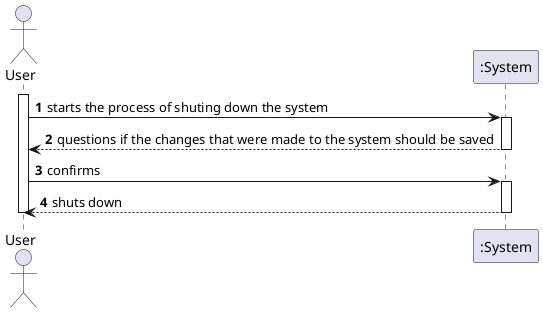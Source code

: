 @startuml SSD
autonumber
actor "User" as U
participant ":System" as S

'The user starts the process of shuting down the system.
'The system questions if the changes that were made to the system should be saved.
'The user confirms.
'The system saves all the data to a file and shuts down.

activate U
        U -> S : starts the process of shuting down the system
        activate S
                S --> U : questions if the changes that were made to the system should be saved
        deactivate S
        U -> S : confirms
        activate S
                S --> U : shuts down
        deactivate S
deactivate U

@enduml